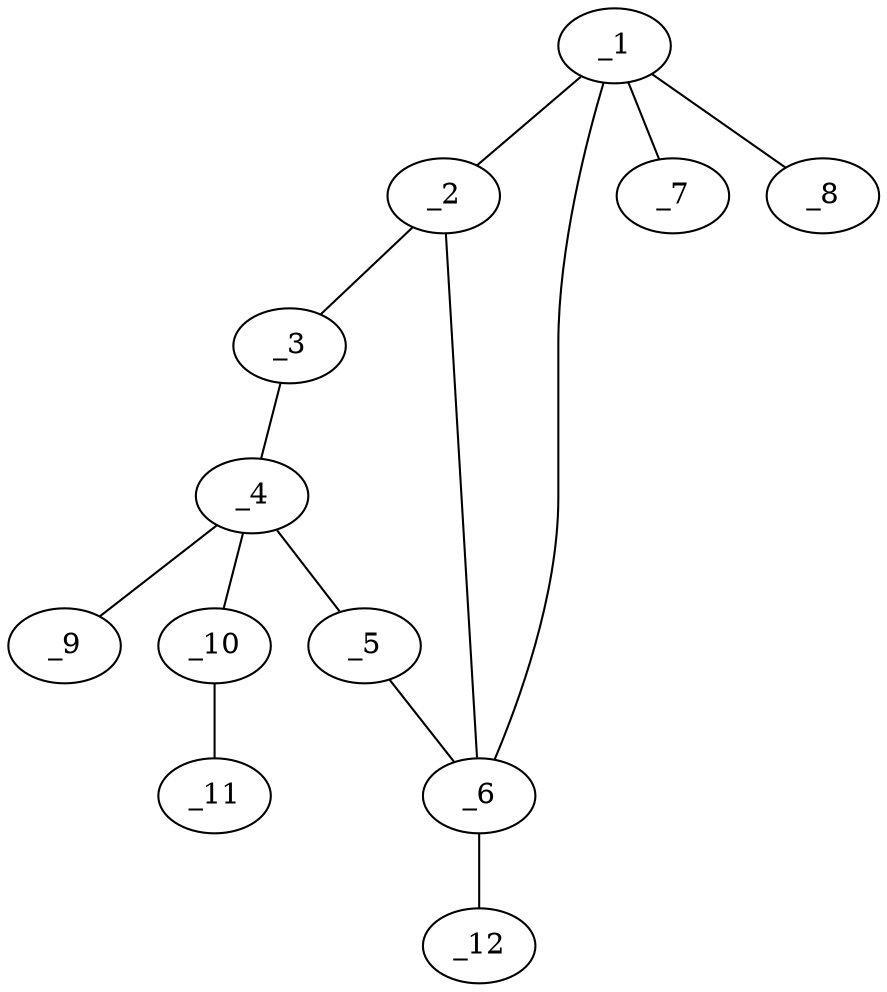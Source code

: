 graph molid624331 {
	_1	 [charge=0,
		chem=1,
		symbol="C  ",
		x="5.2139",
		y="0.0412"];
	_2	 [charge=0,
		chem=1,
		symbol="C  ",
		x="4.3479",
		y="-0.4588"];
	_1 -- _2	 [valence=1];
	_6	 [charge=0,
		chem=1,
		symbol="C  ",
		x="4.3479",
		y="0.5412"];
	_1 -- _6	 [valence=1];
	_7	 [charge=0,
		chem=7,
		symbol="Cl ",
		x="5.7139",
		y="-0.8249"];
	_1 -- _7	 [valence=1];
	_8	 [charge=0,
		chem=7,
		symbol="Cl ",
		x="5.7139",
		y="0.9072"];
	_1 -- _8	 [valence=1];
	_3	 [charge=0,
		chem=1,
		symbol="C  ",
		x="3.3968",
		y="-0.7679"];
	_2 -- _3	 [valence=1];
	_2 -- _6	 [valence=1];
	_4	 [charge=0,
		chem=6,
		symbol="P  ",
		x="2.809",
		y="0.0412"];
	_3 -- _4	 [valence=1];
	_5	 [charge=0,
		chem=1,
		symbol="C  ",
		x="3.3968",
		y="0.8502"];
	_4 -- _5	 [valence=1];
	_9	 [charge=0,
		chem=2,
		symbol="O  ",
		x=2,
		y="0.6289"];
	_4 -- _9	 [valence=2];
	_10	 [charge=0,
		chem=2,
		symbol="O  ",
		x=2,
		y="-0.5466"];
	_4 -- _10	 [valence=1];
	_5 -- _6	 [valence=1];
	_12	 [charge=0,
		chem=1,
		symbol="C  ",
		x="4.3479",
		y="1.5412"];
	_6 -- _12	 [valence=1];
	_11	 [charge=0,
		chem=1,
		symbol="C  ",
		x="2.1045",
		y="-1.5412"];
	_10 -- _11	 [valence=1];
}
